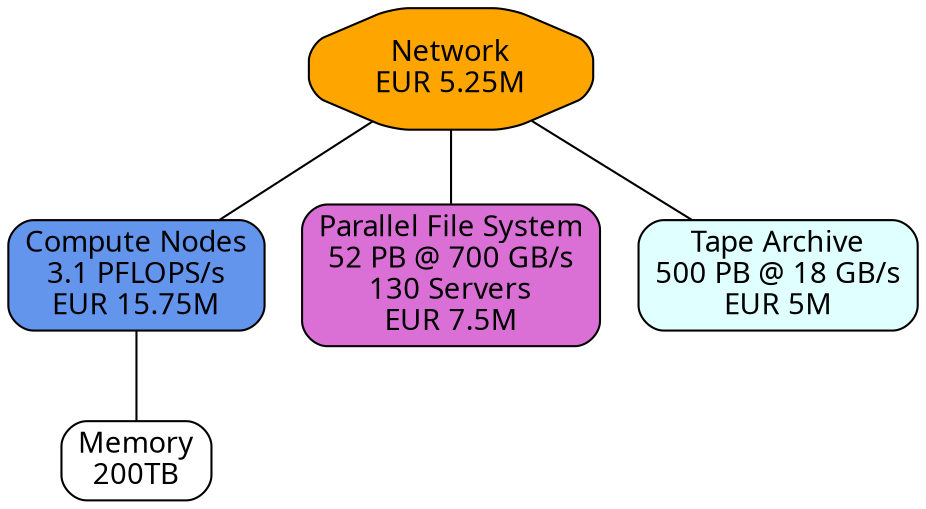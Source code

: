 graph changed {
  graph [fontname = "sans serif"];
  node [fontname = "sans serif", shape=box, style="filled, rounded", fillcolor="white"];
  edge [fontname = "sans serif"];


  {rank = same;
    compute [label="Compute Nodes\n3.1 PFLOPS/s\nEUR 15.75M", fillcolor="cornflowerblue"];
  }

  {rank = same;
    memory [label="Memory\n200TB"fillcolor="white"];
  }
  compute -- memory;



  {rank = same;
    pfs [label="Parallel File System\n52 PB @ 700 GB/s\n130 Servers\nEUR 7.5M", fillcolor="orchid"];
    archive [label="Tape Archive\n500 PB @ 18 GB/s\nEUR 5M", fillcolor="lightcyan"];
  }


  {rank = same;
    network [label="Network\nEUR 5.25M\n", shape="octagon", fillcolor="orange"];
  }


  network -- archive;
  network -- compute;
  network -- pfs;
}
